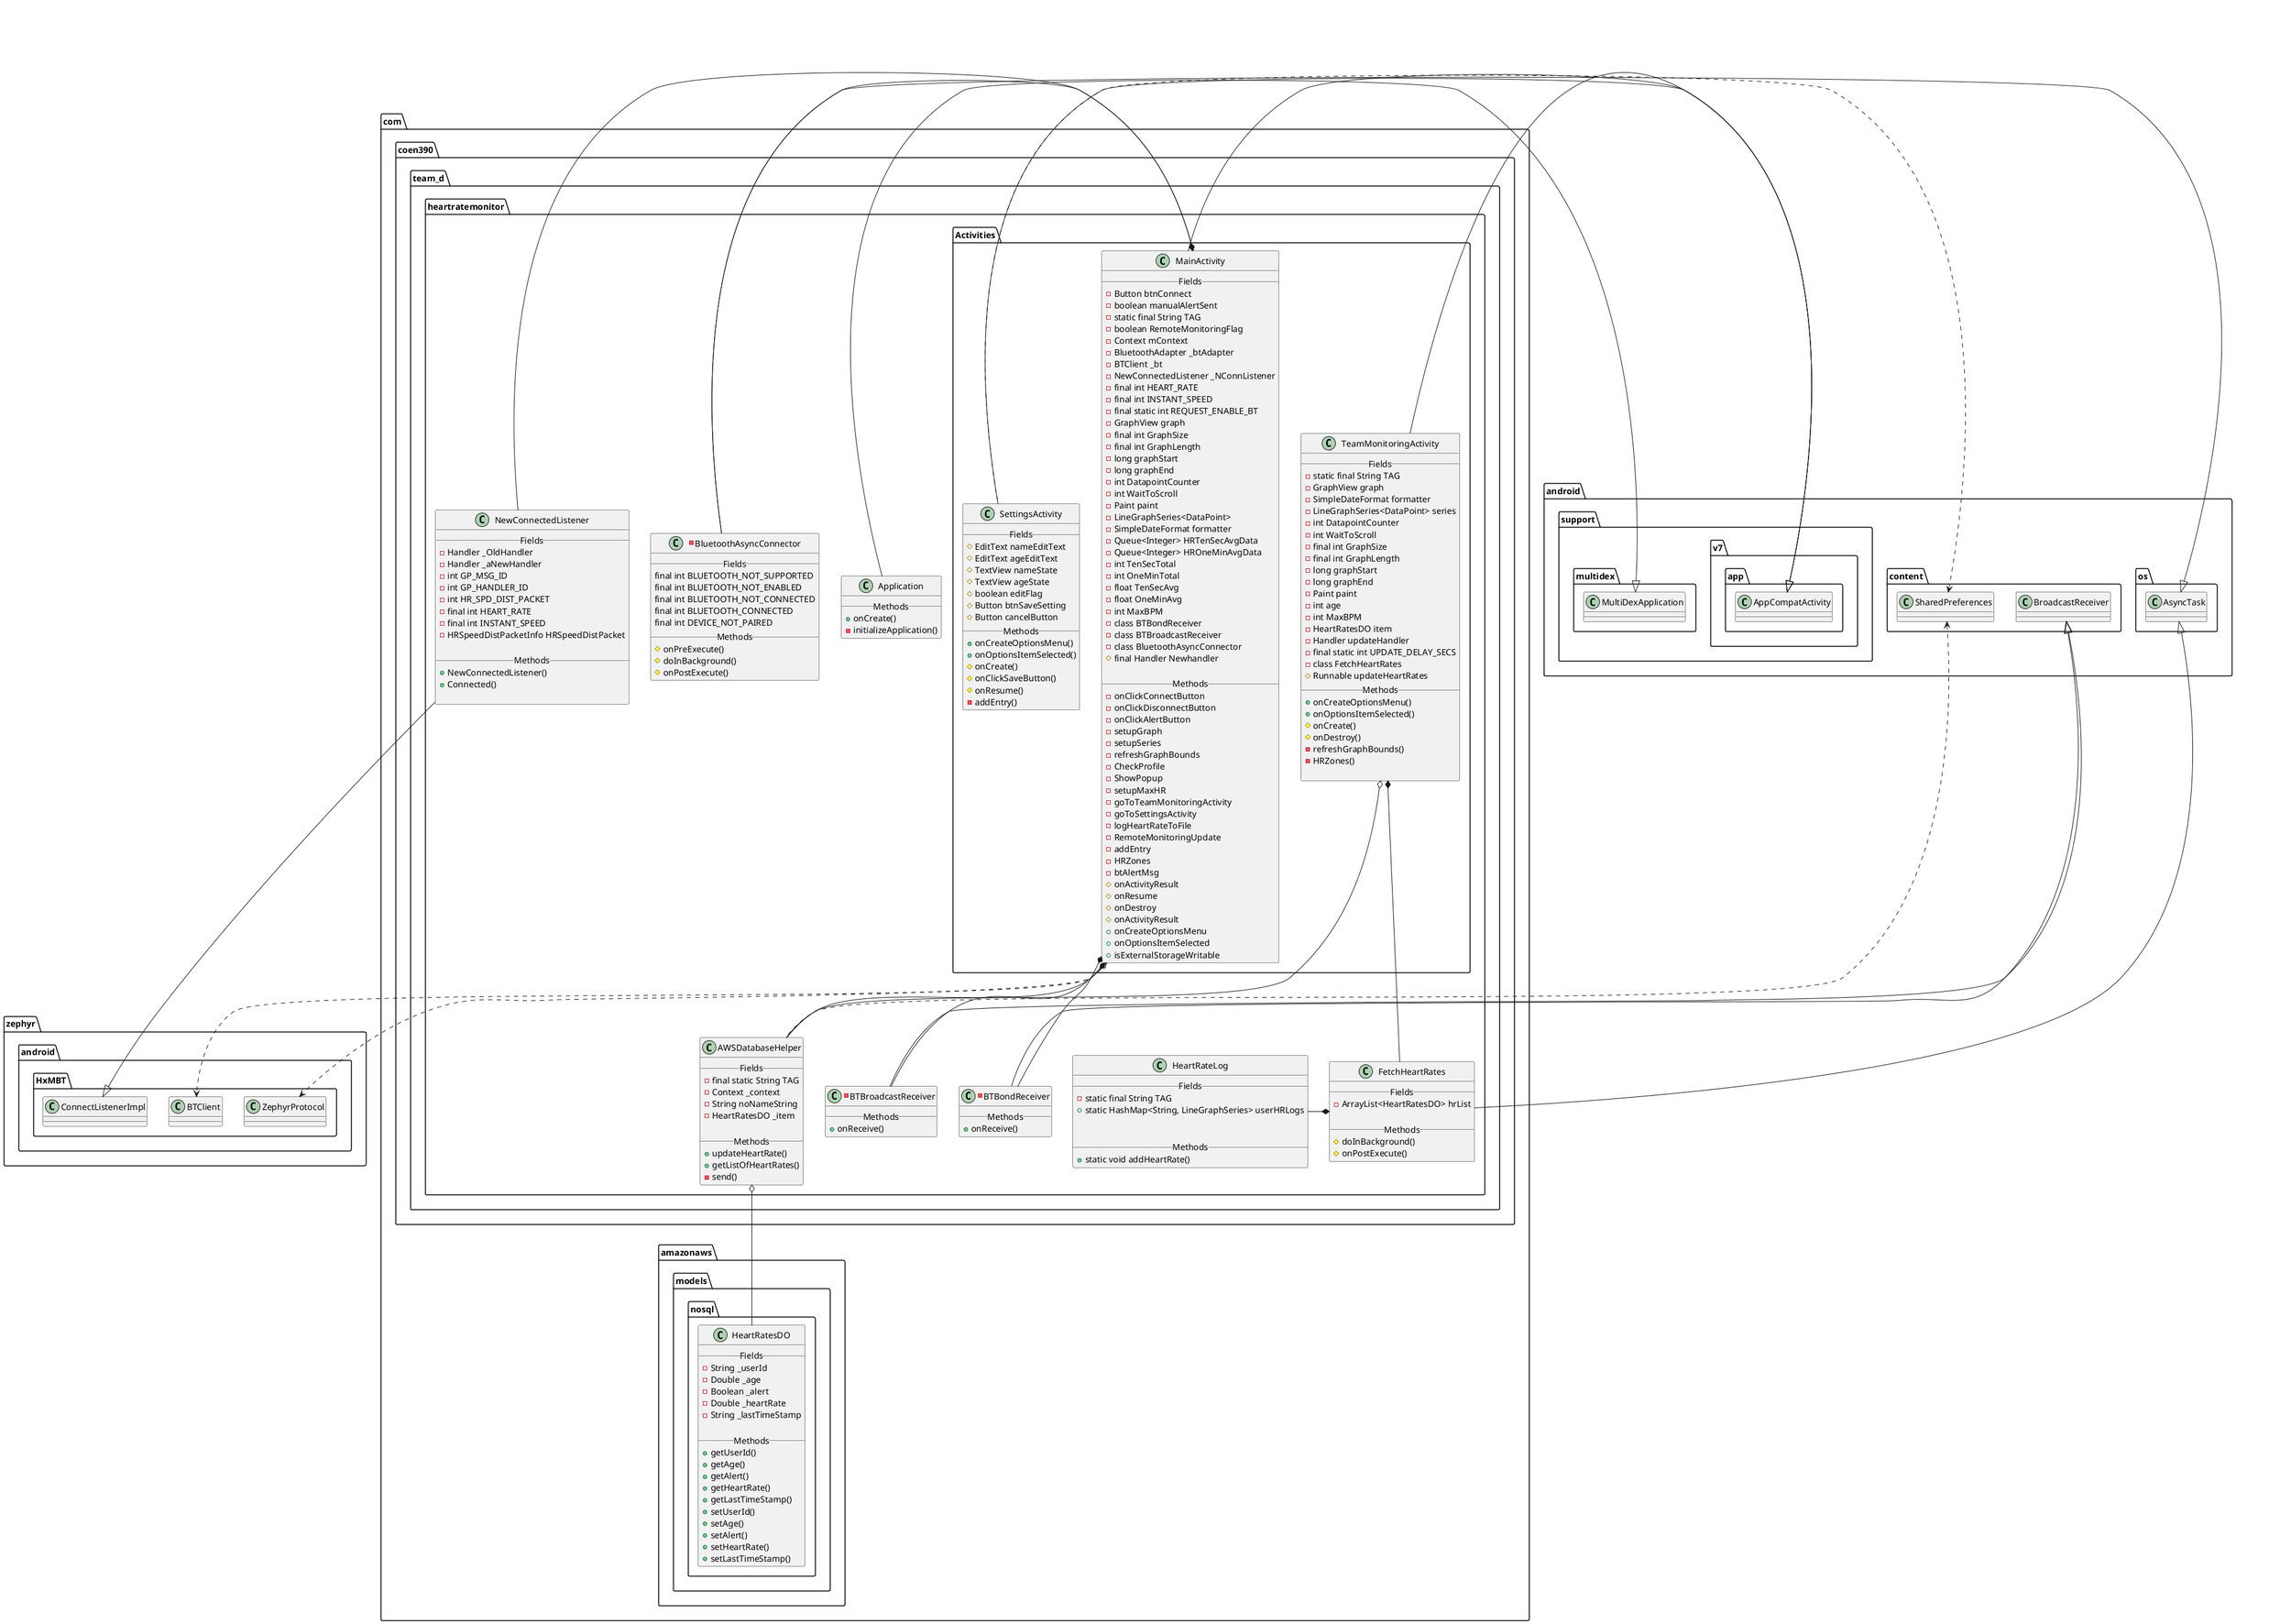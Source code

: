 @startuml

    package com.amazonaws.models.nosql. {
        class HeartRatesDO {
            __ Fields __
            -String _userId
            -Double _age
            -Boolean _alert
            -Double _heartRate
            -String _lastTimeStamp

            __ Methods __
            +getUserId()
            +getAge()
            +getAlert()
            +getHeartRate()
            +getLastTimeStamp()
            +setUserId()
            +setAge()
            +setAlert()
            +setHeartRate()
            +setLastTimeStamp()
    }
}

package com.coen390.team_d.heartratemonitor. {

    class Application {
        __ Methods __
        +onCreate()
        -initializeApplication()
    }
    -class BluetoothAsyncConnector {
        __ Fields __
        final int BLUETOOTH_NOT_SUPPORTED
        final int BLUETOOTH_NOT_ENABLED
        final int BLUETOOTH_NOT_CONNECTED
        final int BLUETOOTH_CONNECTED
        final int DEVICE_NOT_PAIRED
        __ Methods __
        #onPreExecute()
        #doInBackground()
        #onPostExecute()
    }
    class AWSDatabaseHelper {
        __ Fields __
        -final static String TAG
        -Context _context
        -String noNameString
        -HeartRatesDO _item

        __ Methods __
        +updateHeartRate()
        +getListOfHeartRates()
        -send()
    }
    -class BTBondReceiver {
        __ Methods __
        +onReceive()
    }
    -class BTBroadcastReceiver {
        __ Methods __
        +onReceive()
    }
    class HeartRateLog {
        __ Fields __
        -static final String TAG
        +static HashMap<String, LineGraphSeries> userHRLogs


        __ Methods __
        +static void addHeartRate()
    }
    class FetchHeartRates {
            __ Fields __
            -ArrayList<HeartRatesDO> hrList

            __ Methods __
            #doInBackground()
            #onPostExecute()
        }

    class NewConnectedListener{
        __ Fields __
        -Handler _OldHandler
        -Handler _aNewHandler
        -int GP_MSG_ID
        -int GP_HANDLER_ID
        -int HR_SPD_DIST_PACKET
        -final int HEART_RATE
        -final int INSTANT_SPEED
        -HRSpeedDistPacketInfo HRSpeedDistPacket

        __ Methods __
        +NewConnectedListener()
        +Connected()

    }

    package Activities {

        class MainActivity {
            __ Fields __
            -Button btnConnect
            -boolean manualAlertSent
            -static final String TAG
            -boolean RemoteMonitoringFlag
            -Context mContext
            -BluetoothAdapter _btAdapter
            -BTClient _bt
            -NewConnectedListener _NConnListener
            -final int HEART_RATE
            -final int INSTANT_SPEED
            -final static int REQUEST_ENABLE_BT
            -GraphView graph
            -final int GraphSize
            -final int GraphLength
            -long graphStart
            -long graphEnd
            -int DatapointCounter
            -int WaitToScroll
            -Paint paint
            -LineGraphSeries<DataPoint>
            -SimpleDateFormat formatter
            -Queue<Integer> HRTenSecAvgData
            -Queue<Integer> HROneMinAvgData
            -int TenSecTotal
            -int OneMinTotal
            -float TenSecAvg
            -float OneMinAvg
            -int MaxBPM
            -class BTBondReceiver
            -class BTBroadcastReceiver
            -class BluetoothAsyncConnector
            #final Handler Newhandler

            __ Methods __
            -onClickConnectButton
            -onClickDisconnectButton
            -onClickAlertButton
            -setupGraph
            -setupSeries
            -refreshGraphBounds
            -CheckProfile
            -ShowPopup
            -setupMaxHR
            -goToTeamMonitoringActivity
            -goToSettingsActivity
            -logHeartRateToFile
            -RemoteMonitoringUpdate
            -addEntry
            -HRZones
            -btAlertMsg
            #onActivityResult
            #onResume
            #onDestroy
            #onActivityResult
            +onCreateOptionsMenu
            +onOptionsItemSelected
            +isExternalStorageWritable
        }

        class TeamMonitoringActivity {
            __ Fields __
            -static final String TAG
            -GraphView graph
            -SimpleDateFormat formatter
            -LineGraphSeries<DataPoint> series
            -int DatapointCounter
            -int WaitToScroll
            -final int GraphSize
            -final int GraphLength
            -long graphStart
            -long graphEnd
            -Paint paint
            -int age
            -int MaxBPM
            -HeartRatesDO item
            -Handler updateHandler
            -final static int UPDATE_DELAY_SECS
            -class FetchHeartRates
            #Runnable updateHeartRates
            __ Methods __
            +onCreateOptionsMenu()
            +onOptionsItemSelected()
            #onCreate()
            #onDestroy()
            -refreshGraphBounds()
            -HRZones()

        }

        class SettingsActivity {
            __ Fields __
            #EditText nameEditText
            #EditText ageEditText
            #TextView nameState
            #TextView ageState
            #boolean editFlag
            #Button btnSaveSetting
            #Button cancelButton
            __ Methods __
            +onCreateOptionsMenu()
            +onOptionsItemSelected()
            #onCreate()
            #onClickSaveButton()
            #onResume()
            -addEntry()
        }
    }
}


    package android.content. {
        class SharedPreferences
        class BroadcastReceiver
    }
    package android.os. {
        class AsyncTask
    }
    package android.support.v7.app. {
        class AppCompatActivity
    }
    package android.support.multidex. {
        class MultiDexApplication
    }
    package zephyr.android.HxMBT. {
        class BTClient
        class ZephyrProtocol
        class ConnectListenerImpl
    }




NewConnectedListener -right--|> ConnectListenerImpl
Application -left--|> MultiDexApplication
AWSDatabaseHelper -up..> SharedPreferences
MainActivity -down..> BTClient
MainActivity -down..> ZephyrProtocol
MainActivity -left--|> AppCompatActivity
SettingsActivity -down--|> AppCompatActivity
TeamMonitoringActivity -down--|> AppCompatActivity
FetchHeartRates -up--|> AsyncTask
BluetoothAsyncConnector -up--|> AsyncTask
FetchHeartRates -up--* TeamMonitoringActivity
HeartRateLog -right--* FetchHeartRates
BTBroadcastReceiver -up--|> BroadcastReceiver
BTBondReceiver -up--|> BroadcastReceiver
BTBroadcastReceiver -up--* MainActivity
BTBondReceiver -up--* MainActivity
NewConnectedListener -left--o MainActivity
BluetoothAsyncConnector -left--* MainActivity

HeartRatesDO -up--o AWSDatabaseHelper
SettingsActivity -up..> SharedPreferences
AWSDatabaseHelper -up--o MainActivity
AWSDatabaseHelper -up--o TeamMonitoringActivity

@enduml